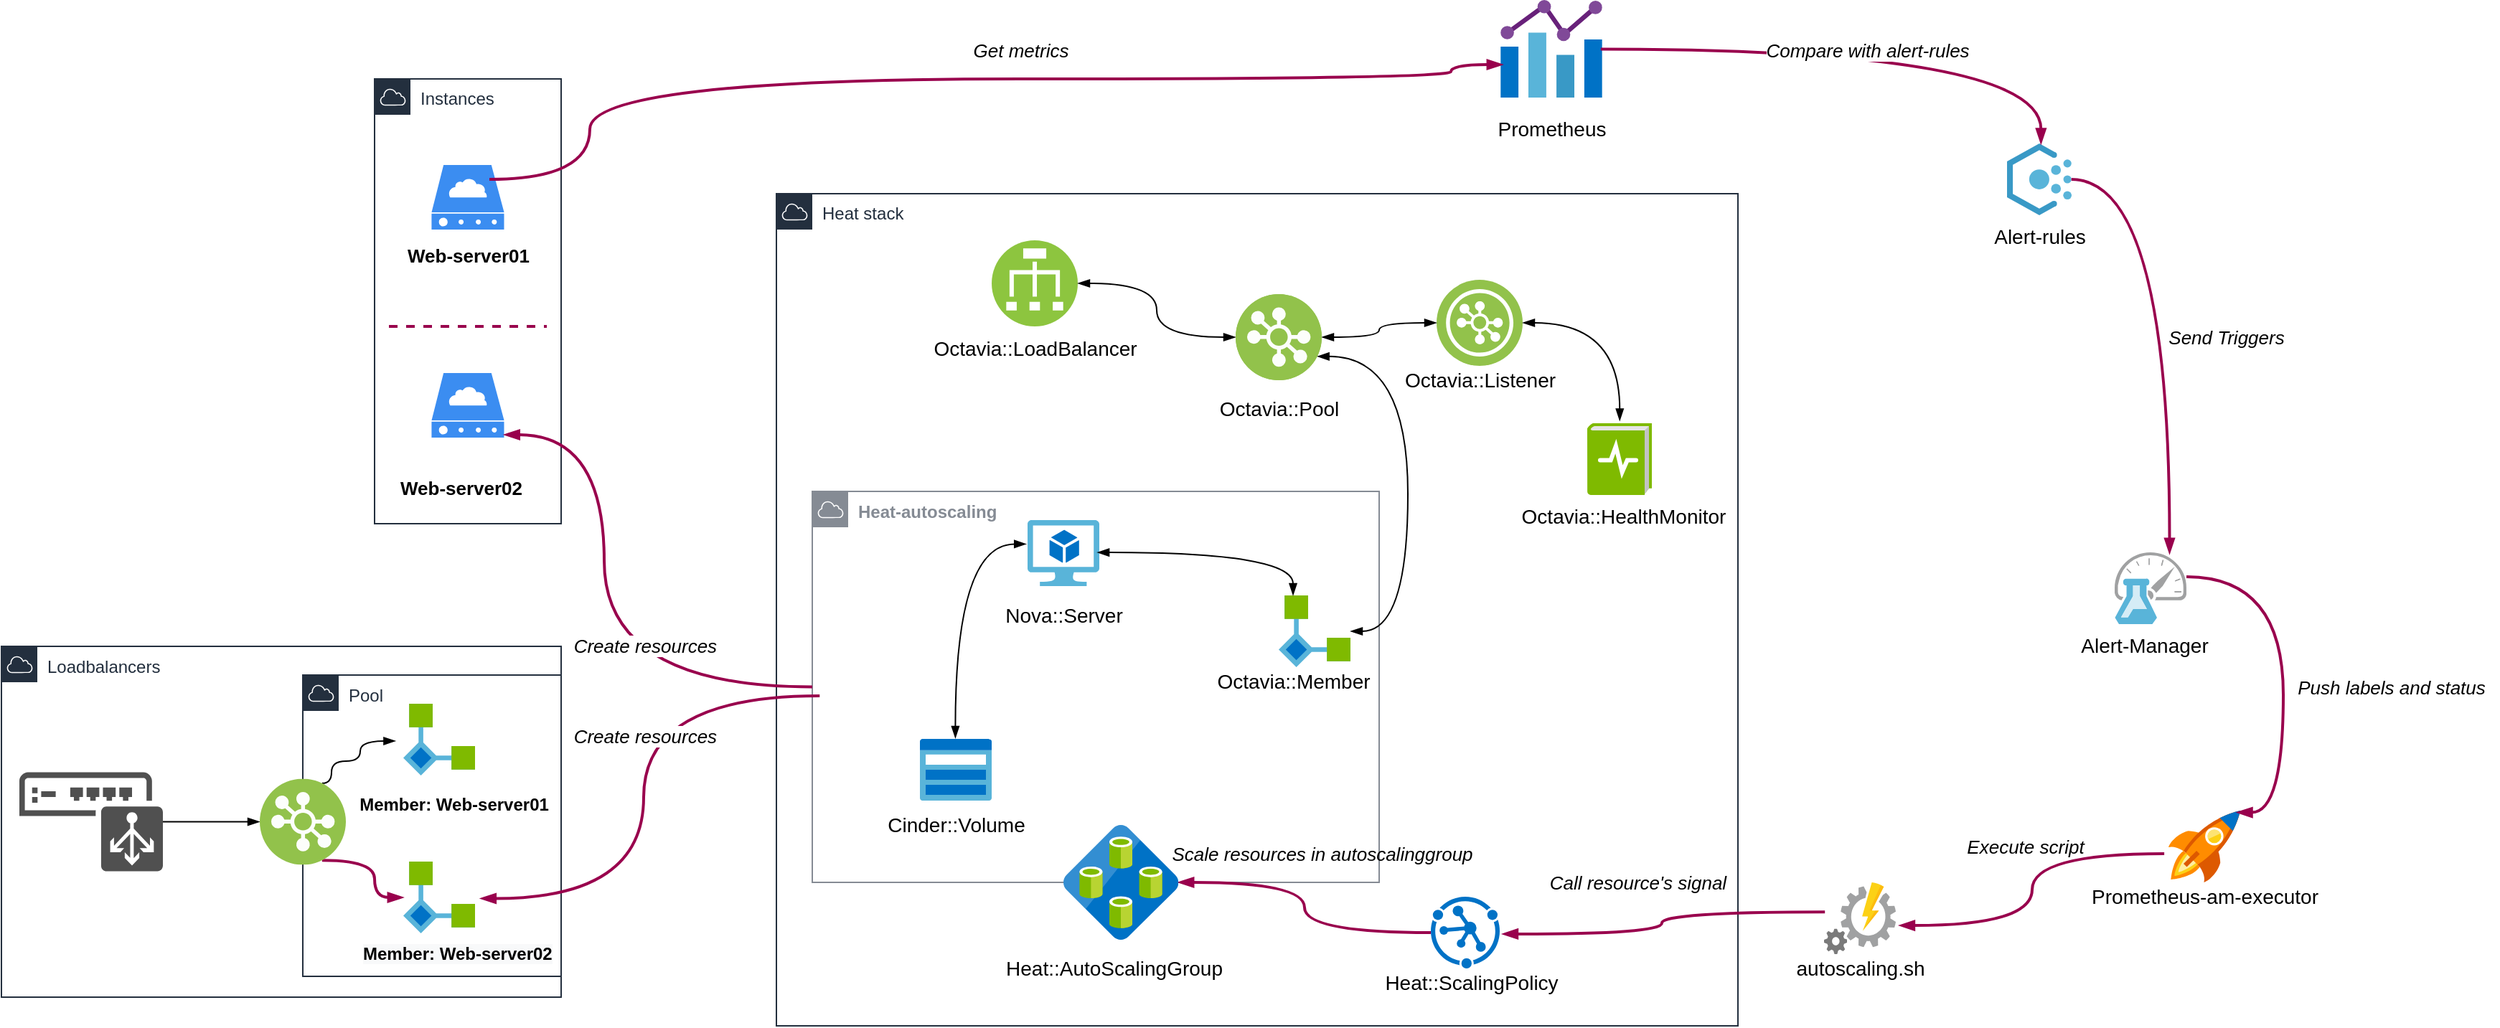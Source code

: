 <mxfile version="14.1.8" type="device"><diagram id="JAnrFbSMal6OcGiPNYi6" name="Page-1"><mxGraphModel dx="3145" dy="2470" grid="1" gridSize="10" guides="1" tooltips="1" connect="1" arrows="1" fold="1" page="1" pageScale="1" pageWidth="850" pageHeight="1100" math="0" shadow="0"><root><mxCell id="0"/><mxCell id="1" parent="0"/><mxCell id="KjdQy7N4rBikBP7vNOEx-94" value="Loadbalancers" style="points=[[0,0],[0.25,0],[0.5,0],[0.75,0],[1,0],[1,0.25],[1,0.5],[1,0.75],[1,1],[0.75,1],[0.5,1],[0.25,1],[0,1],[0,0.75],[0,0.5],[0,0.25]];outlineConnect=0;gradientColor=none;html=1;whiteSpace=wrap;fontSize=12;fontStyle=0;shape=mxgraph.aws4.group;grIcon=mxgraph.aws4.group_aws_cloud;strokeColor=#232F3E;fillColor=none;verticalAlign=top;align=left;spacingLeft=30;fontColor=#232F3E;dashed=0;" vertex="1" parent="1"><mxGeometry x="-610" y="405.5" width="390" height="244.5" as="geometry"/></mxCell><mxCell id="KjdQy7N4rBikBP7vNOEx-103" value="Pool&lt;br&gt;" style="points=[[0,0],[0.25,0],[0.5,0],[0.75,0],[1,0],[1,0.25],[1,0.5],[1,0.75],[1,1],[0.75,1],[0.5,1],[0.25,1],[0,1],[0,0.75],[0,0.5],[0,0.25]];outlineConnect=0;gradientColor=none;html=1;whiteSpace=wrap;fontSize=12;fontStyle=0;shape=mxgraph.aws4.group;grIcon=mxgraph.aws4.group_aws_cloud;strokeColor=#232F3E;fillColor=none;verticalAlign=top;align=left;spacingLeft=30;fontColor=#232F3E;dashed=0;" vertex="1" parent="1"><mxGeometry x="-400" y="425.5" width="180" height="210" as="geometry"/></mxCell><mxCell id="KjdQy7N4rBikBP7vNOEx-30" value="Heat stack&lt;br&gt;" style="points=[[0,0],[0.25,0],[0.5,0],[0.75,0],[1,0],[1,0.25],[1,0.5],[1,0.75],[1,1],[0.75,1],[0.5,1],[0.25,1],[0,1],[0,0.75],[0,0.5],[0,0.25]];outlineConnect=0;gradientColor=none;html=1;whiteSpace=wrap;fontSize=12;fontStyle=0;shape=mxgraph.aws4.group;grIcon=mxgraph.aws4.group_aws_cloud;strokeColor=#232F3E;fillColor=none;verticalAlign=top;align=left;spacingLeft=30;fontColor=#232F3E;dashed=0;" vertex="1" parent="1"><mxGeometry x="-70" y="90" width="670" height="580" as="geometry"/></mxCell><mxCell id="KjdQy7N4rBikBP7vNOEx-62" value="&lt;b&gt;Heat-autoscaling&lt;/b&gt;" style="outlineConnect=0;gradientColor=none;html=1;whiteSpace=wrap;fontSize=12;fontStyle=0;shape=mxgraph.aws4.group;grIcon=mxgraph.aws4.group_aws_cloud;strokeColor=#858B94;fillColor=none;verticalAlign=top;align=left;spacingLeft=30;fontColor=#858B94;dashed=0;" vertex="1" parent="1"><mxGeometry x="-45" y="297.5" width="395" height="272.5" as="geometry"/></mxCell><mxCell id="KjdQy7N4rBikBP7vNOEx-29" value="Instances" style="points=[[0,0],[0.25,0],[0.5,0],[0.75,0],[1,0],[1,0.25],[1,0.5],[1,0.75],[1,1],[0.75,1],[0.5,1],[0.25,1],[0,1],[0,0.75],[0,0.5],[0,0.25]];outlineConnect=0;gradientColor=none;html=1;whiteSpace=wrap;fontSize=12;fontStyle=0;shape=mxgraph.aws4.group;grIcon=mxgraph.aws4.group_aws_cloud;strokeColor=#232F3E;fillColor=none;verticalAlign=top;align=left;spacingLeft=30;fontColor=#232F3E;dashed=0;" vertex="1" parent="1"><mxGeometry x="-350" y="10" width="130" height="310" as="geometry"/></mxCell><mxCell id="KjdQy7N4rBikBP7vNOEx-4" value="" style="aspect=fixed;html=1;points=[];align=center;image;fontSize=12;image=img/lib/mscae/Quick_Start_Center.svg;" vertex="1" parent="1"><mxGeometry x="900" y="520" width="50" height="50" as="geometry"/></mxCell><mxCell id="KjdQy7N4rBikBP7vNOEx-51" style="edgeStyle=orthogonalEdgeStyle;orthogonalLoop=1;jettySize=auto;html=1;endArrow=none;endFill=0;startArrow=blockThin;startFill=1;curved=1;strokeColor=#99004D;strokeWidth=2;" edge="1" parent="1" source="KjdQy7N4rBikBP7vNOEx-5" target="KjdQy7N4rBikBP7vNOEx-7"><mxGeometry relative="1" as="geometry"/></mxCell><mxCell id="KjdQy7N4rBikBP7vNOEx-5" value="" style="aspect=fixed;html=1;points=[];align=center;image;fontSize=12;image=img/lib/mscae/Elastic_Database_Pools.svg;" vertex="1" parent="1"><mxGeometry x="130" y="530" width="80" height="80" as="geometry"/></mxCell><mxCell id="KjdQy7N4rBikBP7vNOEx-7" value="" style="aspect=fixed;html=1;points=[];align=center;image;fontSize=12;image=img/lib/mscae/Device_Provisioning_Services.svg;" vertex="1" parent="1"><mxGeometry x="386" y="580" width="48" height="50" as="geometry"/></mxCell><mxCell id="KjdQy7N4rBikBP7vNOEx-8" value="&lt;div style=&quot;font-size: 14px ; line-height: 19px&quot;&gt;&lt;span style=&quot;background-color: rgb(255 , 255 , 255)&quot;&gt;Heat::AutoScalingGroup&lt;/span&gt;&lt;/div&gt;" style="text;html=1;align=center;verticalAlign=middle;resizable=0;points=[];autosize=1;" vertex="1" parent="1"><mxGeometry x="80" y="620" width="170" height="20" as="geometry"/></mxCell><mxCell id="KjdQy7N4rBikBP7vNOEx-9" value="&lt;font style=&quot;font-size: 14px&quot;&gt;Prometheus-am-executor&lt;/font&gt;" style="text;html=1;align=center;verticalAlign=middle;resizable=0;points=[];autosize=1;" vertex="1" parent="1"><mxGeometry x="840" y="570" width="170" height="20" as="geometry"/></mxCell><mxCell id="KjdQy7N4rBikBP7vNOEx-10" value="" style="aspect=fixed;html=1;points=[];align=center;image;fontSize=12;image=img/lib/mscae/Chart.svg;" vertex="1" parent="1"><mxGeometry x="434.58" y="-45" width="70.83" height="68" as="geometry"/></mxCell><mxCell id="KjdQy7N4rBikBP7vNOEx-11" value="&lt;font style=&quot;font-size: 14px&quot;&gt;Prometheus&lt;/font&gt;" style="text;html=1;align=center;verticalAlign=middle;resizable=0;points=[];autosize=1;" vertex="1" parent="1"><mxGeometry x="425" y="35" width="90" height="20" as="geometry"/></mxCell><mxCell id="KjdQy7N4rBikBP7vNOEx-13" value="" style="aspect=fixed;html=1;points=[];align=center;image;fontSize=12;image=img/lib/mscae/Policy.svg;" vertex="1" parent="1"><mxGeometry x="787.5" y="55" width="45" height="50" as="geometry"/></mxCell><mxCell id="KjdQy7N4rBikBP7vNOEx-14" value="&lt;font style=&quot;font-size: 14px&quot;&gt;Alert-rules&lt;/font&gt;" style="text;html=1;align=center;verticalAlign=middle;resizable=0;points=[];autosize=1;" vertex="1" parent="1"><mxGeometry x="770" y="110" width="80" height="20" as="geometry"/></mxCell><mxCell id="KjdQy7N4rBikBP7vNOEx-15" value="" style="aspect=fixed;html=1;points=[];align=center;image;fontSize=12;image=img/lib/mscae/Machine_Learning_Studio_Web_Service_Plans.svg;" vertex="1" parent="1"><mxGeometry x="862.5" y="340" width="50" height="50" as="geometry"/></mxCell><mxCell id="KjdQy7N4rBikBP7vNOEx-16" value="&lt;font style=&quot;font-size: 14px&quot;&gt;Alert-Manager&lt;/font&gt;" style="text;html=1;align=center;verticalAlign=middle;resizable=0;points=[];autosize=1;" vertex="1" parent="1"><mxGeometry x="832.5" y="395" width="100" height="20" as="geometry"/></mxCell><mxCell id="KjdQy7N4rBikBP7vNOEx-20" value="&lt;font style=&quot;font-size: 14px&quot;&gt;Heat::ScalingPolicy&lt;/font&gt;" style="text;html=1;align=center;verticalAlign=middle;resizable=0;points=[];autosize=1;" vertex="1" parent="1"><mxGeometry x="344" y="630" width="140" height="20" as="geometry"/></mxCell><mxCell id="KjdQy7N4rBikBP7vNOEx-21" value="" style="aspect=fixed;html=1;points=[];align=center;image;fontSize=12;image=img/lib/mscae/Automation.svg;" vertex="1" parent="1"><mxGeometry x="660" y="570" width="50" height="50" as="geometry"/></mxCell><mxCell id="KjdQy7N4rBikBP7vNOEx-22" value="&lt;font style=&quot;font-size: 14px&quot;&gt;autoscaling.sh&lt;/font&gt;" style="text;html=1;align=center;verticalAlign=middle;resizable=0;points=[];autosize=1;" vertex="1" parent="1"><mxGeometry x="630" y="620" width="110" height="20" as="geometry"/></mxCell><mxCell id="KjdQy7N4rBikBP7vNOEx-23" value="" style="html=1;aspect=fixed;strokeColor=none;shadow=0;align=center;verticalAlign=top;fillColor=#3B8DF1;shape=mxgraph.gcp2.cloud_server" vertex="1" parent="1"><mxGeometry x="-310.28" y="70" width="50.56" height="45" as="geometry"/></mxCell><mxCell id="KjdQy7N4rBikBP7vNOEx-24" value="" style="html=1;aspect=fixed;strokeColor=none;shadow=0;align=center;verticalAlign=top;fillColor=#3B8DF1;shape=mxgraph.gcp2.cloud_server" vertex="1" parent="1"><mxGeometry x="-310.28" y="215" width="50.56" height="45" as="geometry"/></mxCell><mxCell id="KjdQy7N4rBikBP7vNOEx-33" value="&lt;font style=&quot;font-size: 14px&quot;&gt;Octavia::LoadBalancer&lt;/font&gt;" style="text;html=1;align=center;verticalAlign=middle;resizable=0;points=[];autosize=1;" vertex="1" parent="1"><mxGeometry x="30" y="187.5" width="160" height="20" as="geometry"/></mxCell><mxCell id="KjdQy7N4rBikBP7vNOEx-34" value="&lt;font style=&quot;font-size: 14px&quot;&gt;Octavia::Listener&lt;/font&gt;" style="text;html=1;align=center;verticalAlign=middle;resizable=0;points=[];autosize=1;" vertex="1" parent="1"><mxGeometry x="360" y="210" width="120" height="20" as="geometry"/></mxCell><mxCell id="KjdQy7N4rBikBP7vNOEx-35" value="&lt;font style=&quot;font-size: 14px&quot;&gt;Octavia::Pool&lt;/font&gt;" style="text;html=1;align=center;verticalAlign=middle;resizable=0;points=[];autosize=1;" vertex="1" parent="1"><mxGeometry x="230" y="230" width="100" height="20" as="geometry"/></mxCell><mxCell id="KjdQy7N4rBikBP7vNOEx-36" value="&lt;font style=&quot;font-size: 14px&quot;&gt;Octavia::HealthMonitor&lt;/font&gt;" style="text;html=1;align=center;verticalAlign=middle;resizable=0;points=[];autosize=1;" vertex="1" parent="1"><mxGeometry x="440" y="305" width="160" height="20" as="geometry"/></mxCell><mxCell id="KjdQy7N4rBikBP7vNOEx-39" value="" style="aspect=fixed;perimeter=ellipsePerimeter;html=1;align=center;shadow=0;dashed=0;fontColor=#4277BB;labelBackgroundColor=#ffffff;fontSize=12;spacingTop=3;image;image=img/lib/ibm/vpc/LoadBalancerPool.svg;" vertex="1" parent="1"><mxGeometry x="250" y="160" width="60" height="60" as="geometry"/></mxCell><mxCell id="KjdQy7N4rBikBP7vNOEx-40" value="" style="aspect=fixed;perimeter=ellipsePerimeter;html=1;align=center;shadow=0;dashed=0;fontColor=#4277BB;labelBackgroundColor=#ffffff;fontSize=12;spacingTop=3;image;image=img/lib/ibm/vpc/LoadBalancerListener.svg;" vertex="1" parent="1"><mxGeometry x="390" y="150" width="60" height="60" as="geometry"/></mxCell><mxCell id="KjdQy7N4rBikBP7vNOEx-41" value="" style="aspect=fixed;perimeter=ellipsePerimeter;html=1;align=center;shadow=0;dashed=0;fontColor=#4277BB;labelBackgroundColor=#ffffff;fontSize=12;spacingTop=3;image;image=img/lib/ibm/vpc/LoadBalancer.svg;" vertex="1" parent="1"><mxGeometry x="80" y="122.5" width="60" height="60" as="geometry"/></mxCell><mxCell id="KjdQy7N4rBikBP7vNOEx-42" value="&lt;font style=&quot;font-size: 14px&quot;&gt;Octavia::Member&lt;/font&gt;" style="text;html=1;align=center;verticalAlign=middle;resizable=0;points=[];autosize=1;" vertex="1" parent="1"><mxGeometry x="230" y="420" width="120" height="20" as="geometry"/></mxCell><mxCell id="KjdQy7N4rBikBP7vNOEx-43" value="" style="aspect=fixed;html=1;points=[];align=center;image;fontSize=12;image=img/lib/mscae/LogDiagnostics.svg;" vertex="1" parent="1"><mxGeometry x="495" y="250" width="45" height="50" as="geometry"/></mxCell><mxCell id="KjdQy7N4rBikBP7vNOEx-44" value="" style="aspect=fixed;html=1;points=[];align=center;image;fontSize=12;image=img/lib/mscae/Logic_Apps_Custom_Connector.svg;" vertex="1" parent="1"><mxGeometry x="280" y="370" width="50" height="50" as="geometry"/></mxCell><mxCell id="KjdQy7N4rBikBP7vNOEx-45" value="&lt;font style=&quot;font-size: 14px&quot;&gt;Nova::Server&lt;/font&gt;" style="text;html=1;align=center;verticalAlign=middle;resizable=0;points=[];autosize=1;" vertex="1" parent="1"><mxGeometry x="80" y="373.5" width="100" height="20" as="geometry"/></mxCell><mxCell id="KjdQy7N4rBikBP7vNOEx-46" value="&lt;font style=&quot;font-size: 14px&quot;&gt;Cinder::Volume&lt;/font&gt;" style="text;html=1;align=center;verticalAlign=middle;resizable=0;points=[];autosize=1;" vertex="1" parent="1"><mxGeometry y="520" width="110" height="20" as="geometry"/></mxCell><mxCell id="KjdQy7N4rBikBP7vNOEx-48" value="" style="aspect=fixed;html=1;points=[];align=center;image;fontSize=12;image=img/lib/mscae/ClassicStorage.svg;" vertex="1" parent="1"><mxGeometry x="30" y="470" width="50" height="43" as="geometry"/></mxCell><mxCell id="KjdQy7N4rBikBP7vNOEx-49" value="" style="aspect=fixed;html=1;points=[];align=center;image;fontSize=12;image=img/lib/mscae/Virtual_Machine_2.svg;" vertex="1" parent="1"><mxGeometry x="105" y="317.5" width="50" height="46" as="geometry"/></mxCell><mxCell id="KjdQy7N4rBikBP7vNOEx-52" style="edgeStyle=orthogonalEdgeStyle;rounded=0;orthogonalLoop=1;jettySize=auto;html=1;curved=1;endArrow=blockThin;endFill=1;startArrow=blockThin;startFill=1;exitX=1;exitY=0.5;exitDx=0;exitDy=0;entryX=0;entryY=0.5;entryDx=0;entryDy=0;" edge="1" parent="1" source="KjdQy7N4rBikBP7vNOEx-41" target="KjdQy7N4rBikBP7vNOEx-39"><mxGeometry relative="1" as="geometry"><mxPoint x="220" y="705.059" as="sourcePoint"/><mxPoint x="396" y="740" as="targetPoint"/></mxGeometry></mxCell><mxCell id="KjdQy7N4rBikBP7vNOEx-54" style="edgeStyle=orthogonalEdgeStyle;rounded=0;orthogonalLoop=1;jettySize=auto;html=1;curved=1;endArrow=blockThin;endFill=1;startArrow=blockThin;startFill=1;exitX=1;exitY=0.5;exitDx=0;exitDy=0;entryX=0;entryY=0.5;entryDx=0;entryDy=0;" edge="1" parent="1" source="KjdQy7N4rBikBP7vNOEx-39" target="KjdQy7N4rBikBP7vNOEx-40"><mxGeometry relative="1" as="geometry"><mxPoint x="268" y="299.999" as="sourcePoint"/><mxPoint x="444" y="334.94" as="targetPoint"/></mxGeometry></mxCell><mxCell id="KjdQy7N4rBikBP7vNOEx-55" style="edgeStyle=orthogonalEdgeStyle;rounded=0;orthogonalLoop=1;jettySize=auto;html=1;curved=1;endArrow=blockThin;endFill=1;startArrow=blockThin;startFill=1;exitX=1;exitY=0.5;exitDx=0;exitDy=0;entryX=0.503;entryY=-0.034;entryDx=0;entryDy=0;entryPerimeter=0;" edge="1" parent="1" source="KjdQy7N4rBikBP7vNOEx-40" target="KjdQy7N4rBikBP7vNOEx-43"><mxGeometry relative="1" as="geometry"><mxPoint x="294" y="259.999" as="sourcePoint"/><mxPoint x="470" y="294.94" as="targetPoint"/></mxGeometry></mxCell><mxCell id="KjdQy7N4rBikBP7vNOEx-63" style="edgeStyle=orthogonalEdgeStyle;rounded=0;orthogonalLoop=1;jettySize=auto;html=1;curved=1;endArrow=blockThin;endFill=1;startArrow=blockThin;startFill=1;entryX=1;entryY=0.75;entryDx=0;entryDy=0;" edge="1" parent="1" source="KjdQy7N4rBikBP7vNOEx-44" target="KjdQy7N4rBikBP7vNOEx-39"><mxGeometry relative="1" as="geometry"><mxPoint x="460" y="190" as="sourcePoint"/><mxPoint x="597.635" y="250.8" as="targetPoint"/><Array as="points"><mxPoint x="370" y="395"/><mxPoint x="370" y="203"/></Array></mxGeometry></mxCell><mxCell id="KjdQy7N4rBikBP7vNOEx-64" style="edgeStyle=orthogonalEdgeStyle;rounded=0;orthogonalLoop=1;jettySize=auto;html=1;curved=1;endArrow=blockThin;endFill=1;startArrow=blockThin;startFill=1;entryX=0.971;entryY=0.49;entryDx=0;entryDy=0;entryPerimeter=0;" edge="1" parent="1" source="KjdQy7N4rBikBP7vNOEx-44" target="KjdQy7N4rBikBP7vNOEx-49"><mxGeometry relative="1" as="geometry"><mxPoint x="400" y="393.5" as="sourcePoint"/><mxPoint x="537.635" y="454.3" as="targetPoint"/><Array as="points"><mxPoint x="290" y="340"/></Array></mxGeometry></mxCell><mxCell id="KjdQy7N4rBikBP7vNOEx-67" style="edgeStyle=orthogonalEdgeStyle;rounded=0;orthogonalLoop=1;jettySize=auto;html=1;curved=1;endArrow=blockThin;endFill=1;startArrow=blockThin;startFill=1;exitX=0.494;exitY=-0.012;exitDx=0;exitDy=0;entryX=-0.018;entryY=0.363;entryDx=0;entryDy=0;entryPerimeter=0;exitPerimeter=0;" edge="1" parent="1" source="KjdQy7N4rBikBP7vNOEx-48" target="KjdQy7N4rBikBP7vNOEx-49"><mxGeometry relative="1" as="geometry"><mxPoint x="410" y="452.2" as="sourcePoint"/><mxPoint x="547.635" y="513.0" as="targetPoint"/></mxGeometry></mxCell><mxCell id="KjdQy7N4rBikBP7vNOEx-68" style="edgeStyle=orthogonalEdgeStyle;rounded=0;orthogonalLoop=1;jettySize=auto;html=1;curved=1;endArrow=blockThin;endFill=1;startArrow=none;startFill=0;strokeColor=#99004D;strokeWidth=2;" edge="1" parent="1" source="KjdQy7N4rBikBP7vNOEx-62" target="KjdQy7N4rBikBP7vNOEx-24"><mxGeometry relative="1" as="geometry"><mxPoint x="386" y="393.5" as="sourcePoint"/><mxPoint x="523.635" y="454.3" as="targetPoint"/><Array as="points"><mxPoint x="-190" y="434"/><mxPoint x="-190" y="258"/><mxPoint x="-262" y="258"/></Array></mxGeometry></mxCell><mxCell id="KjdQy7N4rBikBP7vNOEx-70" style="edgeStyle=orthogonalEdgeStyle;rounded=0;orthogonalLoop=1;jettySize=auto;html=1;curved=1;endArrow=none;endFill=0;startArrow=blockThin;startFill=1;exitX=1.039;exitY=0.519;exitDx=0;exitDy=0;exitPerimeter=0;entryX=0.012;entryY=0.413;entryDx=0;entryDy=0;entryPerimeter=0;strokeWidth=2;strokeColor=#99004D;" edge="1" parent="1" source="KjdQy7N4rBikBP7vNOEx-7" target="KjdQy7N4rBikBP7vNOEx-21"><mxGeometry relative="1" as="geometry"><mxPoint x="510" y="579.2" as="sourcePoint"/><mxPoint x="798" y="605" as="targetPoint"/></mxGeometry></mxCell><mxCell id="KjdQy7N4rBikBP7vNOEx-72" style="edgeStyle=orthogonalEdgeStyle;rounded=0;orthogonalLoop=1;jettySize=auto;html=1;curved=1;endArrow=none;endFill=0;startArrow=blockThin;startFill=1;exitX=1.047;exitY=0.601;exitDx=0;exitDy=0;exitPerimeter=0;entryX=-0.059;entryY=0.6;entryDx=0;entryDy=0;entryPerimeter=0;strokeWidth=2;strokeColor=#99004D;" edge="1" parent="1" source="KjdQy7N4rBikBP7vNOEx-21" target="KjdQy7N4rBikBP7vNOEx-4"><mxGeometry relative="1" as="geometry"><mxPoint x="740.002" y="665.3" as="sourcePoint"/><mxPoint x="964.73" y="650.0" as="targetPoint"/></mxGeometry></mxCell><mxCell id="KjdQy7N4rBikBP7vNOEx-73" style="edgeStyle=orthogonalEdgeStyle;rounded=0;orthogonalLoop=1;jettySize=auto;html=1;curved=1;endArrow=none;endFill=0;startArrow=blockThin;startFill=1;exitX=0.526;exitY=0.007;exitDx=0;exitDy=0;exitPerimeter=0;entryX=0.986;entryY=0.503;entryDx=0;entryDy=0;entryPerimeter=0;strokeWidth=2;strokeColor=#99004D;" edge="1" parent="1" source="KjdQy7N4rBikBP7vNOEx-13" target="KjdQy7N4rBikBP7vNOEx-10"><mxGeometry relative="1" as="geometry"><mxPoint x="625.002" y="25.3" as="sourcePoint"/><mxPoint x="849.73" y="10.0" as="targetPoint"/></mxGeometry></mxCell><mxCell id="KjdQy7N4rBikBP7vNOEx-74" style="edgeStyle=orthogonalEdgeStyle;rounded=0;orthogonalLoop=1;jettySize=auto;html=1;curved=1;endArrow=none;endFill=0;startArrow=blockThin;startFill=1;exitX=0.765;exitY=0.019;exitDx=0;exitDy=0;exitPerimeter=0;entryX=0.997;entryY=0.501;entryDx=0;entryDy=0;entryPerimeter=0;strokeWidth=2;strokeColor=#99004D;" edge="1" parent="1" source="KjdQy7N4rBikBP7vNOEx-15" target="KjdQy7N4rBikBP7vNOEx-13"><mxGeometry relative="1" as="geometry"><mxPoint x="660.002" y="320.3" as="sourcePoint"/><mxPoint x="884.73" y="305.0" as="targetPoint"/></mxGeometry></mxCell><mxCell id="KjdQy7N4rBikBP7vNOEx-75" style="edgeStyle=orthogonalEdgeStyle;rounded=0;orthogonalLoop=1;jettySize=auto;html=1;curved=1;endArrow=none;endFill=0;startArrow=blockThin;startFill=1;exitX=0.953;exitY=0.025;exitDx=0;exitDy=0;exitPerimeter=0;strokeWidth=2;strokeColor=#99004D;" edge="1" parent="1" source="KjdQy7N4rBikBP7vNOEx-4" target="KjdQy7N4rBikBP7vNOEx-15"><mxGeometry relative="1" as="geometry"><mxPoint x="912.502" y="495.3" as="sourcePoint"/><mxPoint x="1137.23" y="480.0" as="targetPoint"/><Array as="points"><mxPoint x="980" y="521"/><mxPoint x="980" y="357"/></Array></mxGeometry></mxCell><mxCell id="KjdQy7N4rBikBP7vNOEx-79" value="&lt;b&gt;&lt;font style=&quot;font-size: 13px&quot;&gt;Web-server01&lt;/font&gt;&lt;/b&gt;" style="text;html=1;align=center;verticalAlign=middle;resizable=0;points=[];autosize=1;" vertex="1" parent="1"><mxGeometry x="-335" y="122.5" width="100" height="20" as="geometry"/></mxCell><mxCell id="KjdQy7N4rBikBP7vNOEx-80" value="&lt;b&gt;&lt;font style=&quot;font-size: 13px&quot;&gt;Web-server02&lt;/font&gt;&lt;/b&gt;" style="text;html=1;align=center;verticalAlign=middle;resizable=0;points=[];autosize=1;" vertex="1" parent="1"><mxGeometry x="-340" y="285" width="100" height="20" as="geometry"/></mxCell><mxCell id="KjdQy7N4rBikBP7vNOEx-81" style="edgeStyle=orthogonalEdgeStyle;rounded=0;orthogonalLoop=1;jettySize=auto;html=1;curved=1;endArrow=blockThin;endFill=1;startArrow=none;startFill=0;exitX=0.797;exitY=0.222;exitDx=0;exitDy=0;exitPerimeter=0;strokeWidth=2;strokeColor=#99004D;" edge="1" parent="1" source="KjdQy7N4rBikBP7vNOEx-23"><mxGeometry relative="1" as="geometry"><mxPoint x="280.0" y="-3.85" as="sourcePoint"/><mxPoint x="436" as="targetPoint"/><Array as="points"><mxPoint x="-200" y="80"/><mxPoint x="-200" y="10"/><mxPoint x="400" y="10"/><mxPoint x="400"/></Array></mxGeometry></mxCell><mxCell id="KjdQy7N4rBikBP7vNOEx-84" value="" style="endArrow=none;dashed=1;html=1;strokeColor=#99004D;strokeWidth=2;" edge="1" parent="1"><mxGeometry width="50" height="50" relative="1" as="geometry"><mxPoint x="-340" y="182.5" as="sourcePoint"/><mxPoint x="-230" y="182.5" as="targetPoint"/></mxGeometry></mxCell><mxCell id="KjdQy7N4rBikBP7vNOEx-85" value="&lt;i&gt;&lt;font style=&quot;font-size: 13px&quot;&gt;Get metrics&lt;/font&gt;&lt;/i&gt;" style="text;html=1;align=center;verticalAlign=middle;resizable=0;points=[];autosize=1;" vertex="1" parent="1"><mxGeometry x="60" y="-20" width="80" height="20" as="geometry"/></mxCell><mxCell id="KjdQy7N4rBikBP7vNOEx-86" value="&lt;font style=&quot;font-size: 13px&quot;&gt;&lt;i style=&quot;background-color: rgb(255 , 255 , 255)&quot;&gt;Compare with alert-rules&lt;/i&gt;&lt;/font&gt;" style="text;html=1;align=center;verticalAlign=middle;resizable=0;points=[];autosize=1;" vertex="1" parent="1"><mxGeometry x="610" y="-20" width="160" height="20" as="geometry"/></mxCell><mxCell id="KjdQy7N4rBikBP7vNOEx-87" value="&lt;i&gt;&lt;font style=&quot;font-size: 13px&quot;&gt;Send Triggers&lt;/font&gt;&lt;/i&gt;" style="text;html=1;align=center;verticalAlign=middle;resizable=0;points=[];autosize=1;" vertex="1" parent="1"><mxGeometry x="890" y="180" width="100" height="20" as="geometry"/></mxCell><mxCell id="KjdQy7N4rBikBP7vNOEx-88" value="&lt;i&gt;&lt;font style=&quot;font-size: 13px&quot;&gt;Push labels and status&lt;/font&gt;&lt;/i&gt;" style="text;html=1;align=center;verticalAlign=middle;resizable=0;points=[];autosize=1;" vertex="1" parent="1"><mxGeometry x="980" y="423.75" width="150" height="20" as="geometry"/></mxCell><mxCell id="KjdQy7N4rBikBP7vNOEx-89" value="&lt;i&gt;&lt;font style=&quot;font-size: 13px&quot;&gt;Execute script&lt;/font&gt;&lt;/i&gt;" style="text;html=1;align=center;verticalAlign=middle;resizable=0;points=[];autosize=1;" vertex="1" parent="1"><mxGeometry x="750" y="535" width="100" height="20" as="geometry"/></mxCell><mxCell id="KjdQy7N4rBikBP7vNOEx-90" value="&lt;i&gt;&lt;font style=&quot;font-size: 13px&quot;&gt;Call resource's signal&lt;/font&gt;&lt;/i&gt;" style="text;html=1;align=center;verticalAlign=middle;resizable=0;points=[];autosize=1;" vertex="1" parent="1"><mxGeometry x="460" y="560" width="140" height="20" as="geometry"/></mxCell><mxCell id="KjdQy7N4rBikBP7vNOEx-91" value="&lt;i&gt;&lt;font style=&quot;font-size: 13px&quot;&gt;Scale resources in autoscalinggroup&lt;/font&gt;&lt;/i&gt;" style="text;html=1;align=center;verticalAlign=middle;resizable=0;points=[];autosize=1;" vertex="1" parent="1"><mxGeometry x="195" y="540" width="230" height="20" as="geometry"/></mxCell><mxCell id="KjdQy7N4rBikBP7vNOEx-92" value="&lt;i&gt;&lt;font style=&quot;font-size: 13px ; background-color: rgb(255 , 255 , 255)&quot;&gt;Create resources&amp;nbsp;&lt;/font&gt;&lt;/i&gt;" style="text;html=1;align=center;verticalAlign=middle;resizable=0;points=[];autosize=1;" vertex="1" parent="1"><mxGeometry x="-220" y="395" width="120" height="20" as="geometry"/></mxCell><mxCell id="KjdQy7N4rBikBP7vNOEx-106" value="" style="edgeStyle=orthogonalEdgeStyle;curved=1;orthogonalLoop=1;jettySize=auto;html=1;startArrow=none;startFill=0;endArrow=blockThin;endFill=1;strokeWidth=1;" edge="1" parent="1" source="KjdQy7N4rBikBP7vNOEx-96" target="KjdQy7N4rBikBP7vNOEx-105"><mxGeometry relative="1" as="geometry"/></mxCell><mxCell id="KjdQy7N4rBikBP7vNOEx-96" value="" style="pointerEvents=1;shadow=0;dashed=0;html=1;strokeColor=none;fillColor=#505050;labelPosition=center;verticalLabelPosition=bottom;verticalAlign=top;outlineConnect=0;align=center;shape=mxgraph.office.devices.load_balancer;" vertex="1" parent="1"><mxGeometry x="-597.5" y="493.25" width="100" height="69" as="geometry"/></mxCell><mxCell id="KjdQy7N4rBikBP7vNOEx-98" value="" style="aspect=fixed;html=1;points=[];align=center;image;fontSize=12;image=img/lib/mscae/Logic_Apps_Custom_Connector.svg;" vertex="1" parent="1"><mxGeometry x="-330" y="445.5" width="50" height="50" as="geometry"/></mxCell><mxCell id="KjdQy7N4rBikBP7vNOEx-100" value="&lt;b&gt;Member: Web-server01&lt;/b&gt;" style="text;html=1;align=center;verticalAlign=middle;resizable=0;points=[];autosize=1;" vertex="1" parent="1"><mxGeometry x="-370" y="505.5" width="150" height="20" as="geometry"/></mxCell><mxCell id="KjdQy7N4rBikBP7vNOEx-102" value="" style="aspect=fixed;html=1;points=[];align=center;image;fontSize=12;image=img/lib/mscae/Logic_Apps_Custom_Connector.svg;" vertex="1" parent="1"><mxGeometry x="-330" y="555.5" width="50" height="50" as="geometry"/></mxCell><mxCell id="KjdQy7N4rBikBP7vNOEx-104" value="&lt;b style=&quot;color: rgb(0 , 0 , 0) ; font-family: &amp;#34;helvetica&amp;#34; ; font-size: 12px ; font-style: normal ; letter-spacing: normal ; text-align: center ; text-indent: 0px ; text-transform: none ; word-spacing: 0px ; background-color: rgb(248 , 249 , 250)&quot;&gt;Member: Web-server02&lt;/b&gt;" style="text;whiteSpace=wrap;html=1;" vertex="1" parent="1"><mxGeometry x="-360" y="605.5" width="160" height="30" as="geometry"/></mxCell><mxCell id="KjdQy7N4rBikBP7vNOEx-108" style="edgeStyle=orthogonalEdgeStyle;curved=1;orthogonalLoop=1;jettySize=auto;html=1;exitX=0.75;exitY=0;exitDx=0;exitDy=0;entryX=-0.106;entryY=0.519;entryDx=0;entryDy=0;entryPerimeter=0;startArrow=none;startFill=0;endArrow=blockThin;endFill=1;strokeWidth=1;" edge="1" parent="1" source="KjdQy7N4rBikBP7vNOEx-105" target="KjdQy7N4rBikBP7vNOEx-98"><mxGeometry relative="1" as="geometry"><Array as="points"><mxPoint x="-380" y="500.5"/><mxPoint x="-380" y="485.5"/><mxPoint x="-360" y="485.5"/><mxPoint x="-360" y="471.5"/></Array></mxGeometry></mxCell><mxCell id="KjdQy7N4rBikBP7vNOEx-109" style="edgeStyle=orthogonalEdgeStyle;curved=1;orthogonalLoop=1;jettySize=auto;html=1;exitX=0.75;exitY=1;exitDx=0;exitDy=0;startArrow=none;startFill=0;endArrow=blockThin;endFill=1;strokeColor=#99004D;strokeWidth=2;" edge="1" parent="1" source="KjdQy7N4rBikBP7vNOEx-105" target="KjdQy7N4rBikBP7vNOEx-102"><mxGeometry relative="1" as="geometry"/></mxCell><mxCell id="KjdQy7N4rBikBP7vNOEx-105" value="" style="aspect=fixed;perimeter=ellipsePerimeter;html=1;align=center;shadow=0;dashed=0;fontColor=#4277BB;labelBackgroundColor=#ffffff;fontSize=12;spacingTop=3;image;image=img/lib/ibm/vpc/LoadBalancerPool.svg;" vertex="1" parent="1"><mxGeometry x="-430" y="497.75" width="60" height="60" as="geometry"/></mxCell><mxCell id="KjdQy7N4rBikBP7vNOEx-111" value="" style="aspect=fixed;perimeter=ellipsePerimeter;html=1;align=center;shadow=0;dashed=0;fontColor=#4277BB;labelBackgroundColor=#ffffff;fontSize=12;spacingTop=3;image;image=img/lib/ibm/vpc/LoadBalancerPool.svg;" vertex="1" parent="1"><mxGeometry x="250" y="160" width="60" height="60" as="geometry"/></mxCell><mxCell id="KjdQy7N4rBikBP7vNOEx-113" style="edgeStyle=orthogonalEdgeStyle;orthogonalLoop=1;jettySize=auto;html=1;endArrow=none;endFill=0;startArrow=blockThin;startFill=1;curved=1;strokeColor=#99004D;strokeWidth=2;entryX=0.013;entryY=0.523;entryDx=0;entryDy=0;entryPerimeter=0;exitX=1.076;exitY=0.515;exitDx=0;exitDy=0;exitPerimeter=0;" edge="1" parent="1" source="KjdQy7N4rBikBP7vNOEx-102" target="KjdQy7N4rBikBP7vNOEx-62"><mxGeometry relative="1" as="geometry"><mxPoint x="-335" y="709.999" as="sourcePoint"/><mxPoint x="-159" y="744.94" as="targetPoint"/></mxGeometry></mxCell><mxCell id="KjdQy7N4rBikBP7vNOEx-114" value="&lt;i&gt;&lt;font style=&quot;font-size: 13px ; background-color: rgb(255 , 255 , 255)&quot;&gt;Create resources&amp;nbsp;&lt;/font&gt;&lt;/i&gt;" style="text;html=1;align=center;verticalAlign=middle;resizable=0;points=[];autosize=1;" vertex="1" parent="1"><mxGeometry x="-220" y="457.75" width="120" height="20" as="geometry"/></mxCell></root></mxGraphModel></diagram></mxfile>